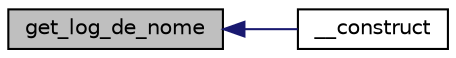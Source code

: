 digraph "get_log_de_nome"
{
  edge [fontname="Helvetica",fontsize="10",labelfontname="Helvetica",labelfontsize="10"];
  node [fontname="Helvetica",fontsize="10",shape=record];
  rankdir="LR";
  Node19 [label="get_log_de_nome",height=0.2,width=0.4,color="black", fillcolor="grey75", style="filled", fontcolor="black"];
  Node19 -> Node20 [dir="back",color="midnightblue",fontsize="10",style="solid",fontname="Helvetica"];
  Node20 [label="__construct",height=0.2,width=0.4,color="black", fillcolor="white", style="filled",URL="$class_class_logs.html#a0c7ba5a301d60f9335443b0e71bcdbb8",tooltip="Data de criação do Log. "];
}
